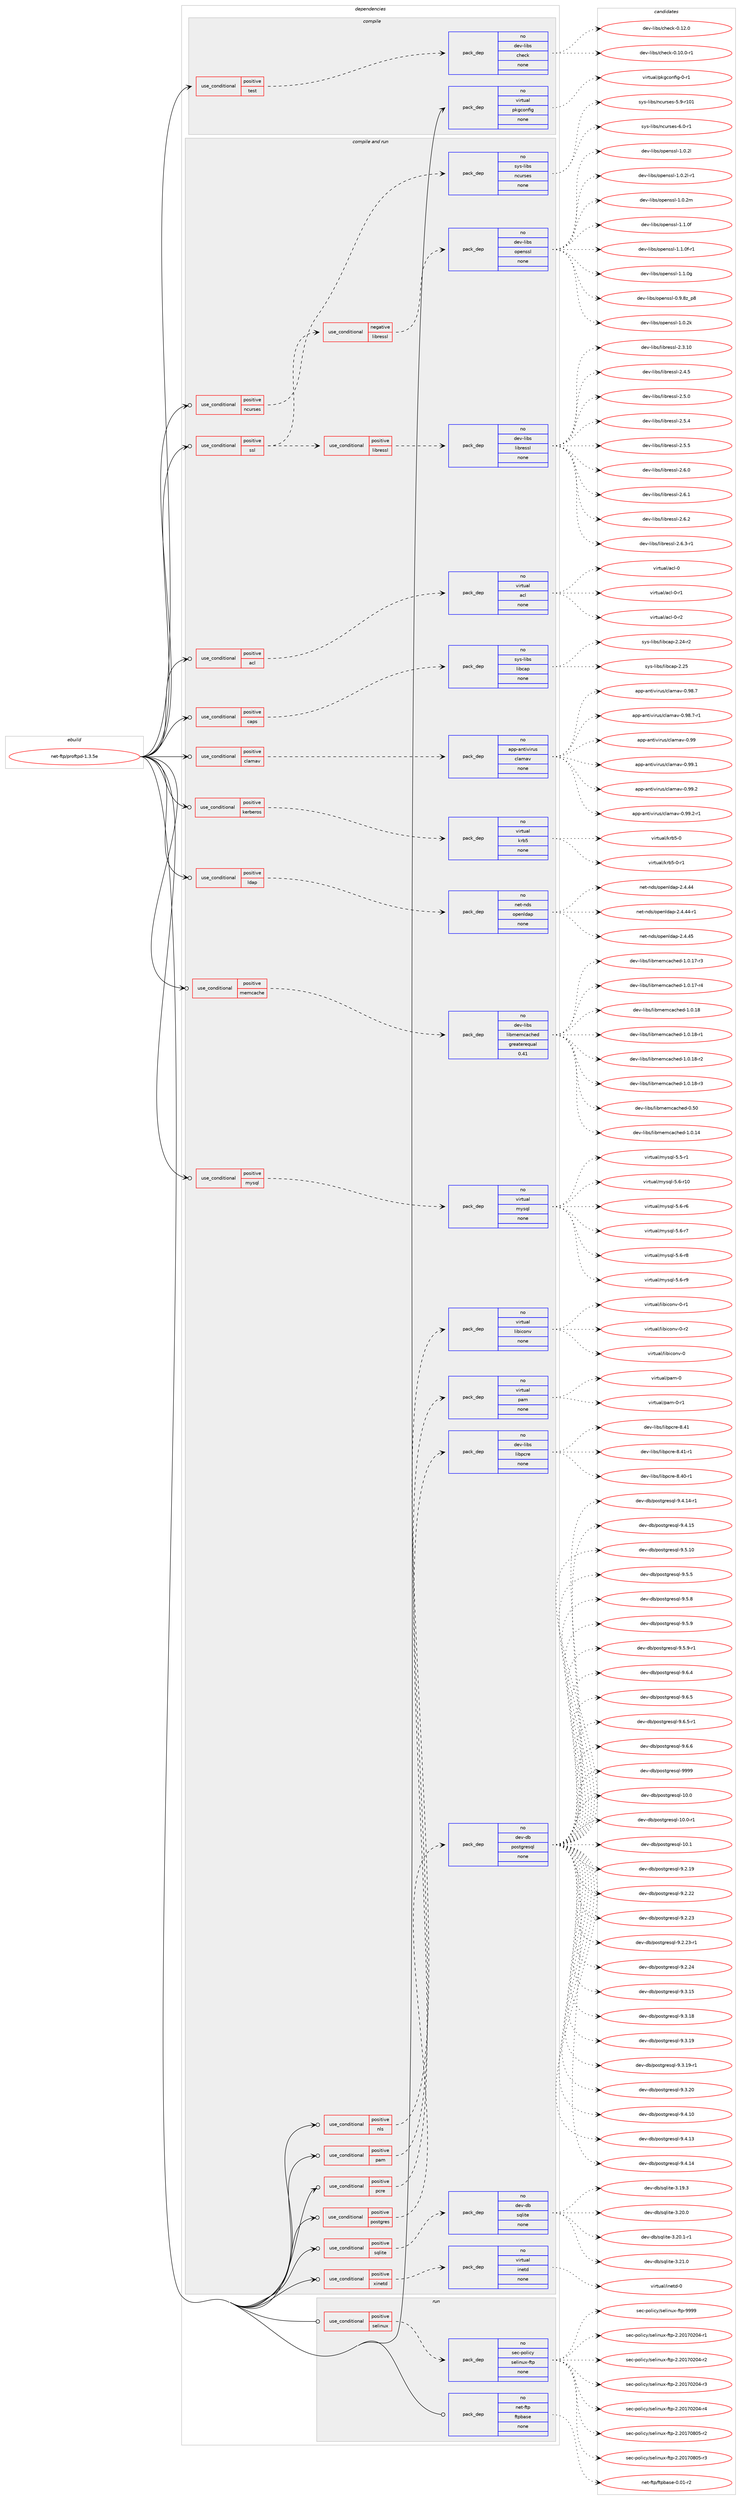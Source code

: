 digraph prolog {

# *************
# Graph options
# *************

newrank=true;
concentrate=true;
compound=true;
graph [rankdir=LR,fontname=Helvetica,fontsize=10,ranksep=1.5];#, ranksep=2.5, nodesep=0.2];
edge  [arrowhead=vee];
node  [fontname=Helvetica,fontsize=10];

# **********
# The ebuild
# **********

subgraph cluster_leftcol {
color=gray;
rank=same;
label=<<i>ebuild</i>>;
id [label="net-ftp/proftpd-1.3.5e", color=red, width=4, href="../net-ftp/proftpd-1.3.5e.svg"];
}

# ****************
# The dependencies
# ****************

subgraph cluster_midcol {
color=gray;
label=<<i>dependencies</i>>;
subgraph cluster_compile {
fillcolor="#eeeeee";
style=filled;
label=<<i>compile</i>>;
subgraph cond101706 {
dependency411172 [label=<<TABLE BORDER="0" CELLBORDER="1" CELLSPACING="0" CELLPADDING="4"><TR><TD ROWSPAN="3" CELLPADDING="10">use_conditional</TD></TR><TR><TD>positive</TD></TR><TR><TD>test</TD></TR></TABLE>>, shape=none, color=red];
subgraph pack302644 {
dependency411173 [label=<<TABLE BORDER="0" CELLBORDER="1" CELLSPACING="0" CELLPADDING="4" WIDTH="220"><TR><TD ROWSPAN="6" CELLPADDING="30">pack_dep</TD></TR><TR><TD WIDTH="110">no</TD></TR><TR><TD>dev-libs</TD></TR><TR><TD>check</TD></TR><TR><TD>none</TD></TR><TR><TD></TD></TR></TABLE>>, shape=none, color=blue];
}
dependency411172:e -> dependency411173:w [weight=20,style="dashed",arrowhead="vee"];
}
id:e -> dependency411172:w [weight=20,style="solid",arrowhead="vee"];
subgraph pack302645 {
dependency411174 [label=<<TABLE BORDER="0" CELLBORDER="1" CELLSPACING="0" CELLPADDING="4" WIDTH="220"><TR><TD ROWSPAN="6" CELLPADDING="30">pack_dep</TD></TR><TR><TD WIDTH="110">no</TD></TR><TR><TD>virtual</TD></TR><TR><TD>pkgconfig</TD></TR><TR><TD>none</TD></TR><TR><TD></TD></TR></TABLE>>, shape=none, color=blue];
}
id:e -> dependency411174:w [weight=20,style="solid",arrowhead="vee"];
}
subgraph cluster_compileandrun {
fillcolor="#eeeeee";
style=filled;
label=<<i>compile and run</i>>;
subgraph cond101707 {
dependency411175 [label=<<TABLE BORDER="0" CELLBORDER="1" CELLSPACING="0" CELLPADDING="4"><TR><TD ROWSPAN="3" CELLPADDING="10">use_conditional</TD></TR><TR><TD>positive</TD></TR><TR><TD>acl</TD></TR></TABLE>>, shape=none, color=red];
subgraph pack302646 {
dependency411176 [label=<<TABLE BORDER="0" CELLBORDER="1" CELLSPACING="0" CELLPADDING="4" WIDTH="220"><TR><TD ROWSPAN="6" CELLPADDING="30">pack_dep</TD></TR><TR><TD WIDTH="110">no</TD></TR><TR><TD>virtual</TD></TR><TR><TD>acl</TD></TR><TR><TD>none</TD></TR><TR><TD></TD></TR></TABLE>>, shape=none, color=blue];
}
dependency411175:e -> dependency411176:w [weight=20,style="dashed",arrowhead="vee"];
}
id:e -> dependency411175:w [weight=20,style="solid",arrowhead="odotvee"];
subgraph cond101708 {
dependency411177 [label=<<TABLE BORDER="0" CELLBORDER="1" CELLSPACING="0" CELLPADDING="4"><TR><TD ROWSPAN="3" CELLPADDING="10">use_conditional</TD></TR><TR><TD>positive</TD></TR><TR><TD>caps</TD></TR></TABLE>>, shape=none, color=red];
subgraph pack302647 {
dependency411178 [label=<<TABLE BORDER="0" CELLBORDER="1" CELLSPACING="0" CELLPADDING="4" WIDTH="220"><TR><TD ROWSPAN="6" CELLPADDING="30">pack_dep</TD></TR><TR><TD WIDTH="110">no</TD></TR><TR><TD>sys-libs</TD></TR><TR><TD>libcap</TD></TR><TR><TD>none</TD></TR><TR><TD></TD></TR></TABLE>>, shape=none, color=blue];
}
dependency411177:e -> dependency411178:w [weight=20,style="dashed",arrowhead="vee"];
}
id:e -> dependency411177:w [weight=20,style="solid",arrowhead="odotvee"];
subgraph cond101709 {
dependency411179 [label=<<TABLE BORDER="0" CELLBORDER="1" CELLSPACING="0" CELLPADDING="4"><TR><TD ROWSPAN="3" CELLPADDING="10">use_conditional</TD></TR><TR><TD>positive</TD></TR><TR><TD>clamav</TD></TR></TABLE>>, shape=none, color=red];
subgraph pack302648 {
dependency411180 [label=<<TABLE BORDER="0" CELLBORDER="1" CELLSPACING="0" CELLPADDING="4" WIDTH="220"><TR><TD ROWSPAN="6" CELLPADDING="30">pack_dep</TD></TR><TR><TD WIDTH="110">no</TD></TR><TR><TD>app-antivirus</TD></TR><TR><TD>clamav</TD></TR><TR><TD>none</TD></TR><TR><TD></TD></TR></TABLE>>, shape=none, color=blue];
}
dependency411179:e -> dependency411180:w [weight=20,style="dashed",arrowhead="vee"];
}
id:e -> dependency411179:w [weight=20,style="solid",arrowhead="odotvee"];
subgraph cond101710 {
dependency411181 [label=<<TABLE BORDER="0" CELLBORDER="1" CELLSPACING="0" CELLPADDING="4"><TR><TD ROWSPAN="3" CELLPADDING="10">use_conditional</TD></TR><TR><TD>positive</TD></TR><TR><TD>kerberos</TD></TR></TABLE>>, shape=none, color=red];
subgraph pack302649 {
dependency411182 [label=<<TABLE BORDER="0" CELLBORDER="1" CELLSPACING="0" CELLPADDING="4" WIDTH="220"><TR><TD ROWSPAN="6" CELLPADDING="30">pack_dep</TD></TR><TR><TD WIDTH="110">no</TD></TR><TR><TD>virtual</TD></TR><TR><TD>krb5</TD></TR><TR><TD>none</TD></TR><TR><TD></TD></TR></TABLE>>, shape=none, color=blue];
}
dependency411181:e -> dependency411182:w [weight=20,style="dashed",arrowhead="vee"];
}
id:e -> dependency411181:w [weight=20,style="solid",arrowhead="odotvee"];
subgraph cond101711 {
dependency411183 [label=<<TABLE BORDER="0" CELLBORDER="1" CELLSPACING="0" CELLPADDING="4"><TR><TD ROWSPAN="3" CELLPADDING="10">use_conditional</TD></TR><TR><TD>positive</TD></TR><TR><TD>ldap</TD></TR></TABLE>>, shape=none, color=red];
subgraph pack302650 {
dependency411184 [label=<<TABLE BORDER="0" CELLBORDER="1" CELLSPACING="0" CELLPADDING="4" WIDTH="220"><TR><TD ROWSPAN="6" CELLPADDING="30">pack_dep</TD></TR><TR><TD WIDTH="110">no</TD></TR><TR><TD>net-nds</TD></TR><TR><TD>openldap</TD></TR><TR><TD>none</TD></TR><TR><TD></TD></TR></TABLE>>, shape=none, color=blue];
}
dependency411183:e -> dependency411184:w [weight=20,style="dashed",arrowhead="vee"];
}
id:e -> dependency411183:w [weight=20,style="solid",arrowhead="odotvee"];
subgraph cond101712 {
dependency411185 [label=<<TABLE BORDER="0" CELLBORDER="1" CELLSPACING="0" CELLPADDING="4"><TR><TD ROWSPAN="3" CELLPADDING="10">use_conditional</TD></TR><TR><TD>positive</TD></TR><TR><TD>memcache</TD></TR></TABLE>>, shape=none, color=red];
subgraph pack302651 {
dependency411186 [label=<<TABLE BORDER="0" CELLBORDER="1" CELLSPACING="0" CELLPADDING="4" WIDTH="220"><TR><TD ROWSPAN="6" CELLPADDING="30">pack_dep</TD></TR><TR><TD WIDTH="110">no</TD></TR><TR><TD>dev-libs</TD></TR><TR><TD>libmemcached</TD></TR><TR><TD>greaterequal</TD></TR><TR><TD>0.41</TD></TR></TABLE>>, shape=none, color=blue];
}
dependency411185:e -> dependency411186:w [weight=20,style="dashed",arrowhead="vee"];
}
id:e -> dependency411185:w [weight=20,style="solid",arrowhead="odotvee"];
subgraph cond101713 {
dependency411187 [label=<<TABLE BORDER="0" CELLBORDER="1" CELLSPACING="0" CELLPADDING="4"><TR><TD ROWSPAN="3" CELLPADDING="10">use_conditional</TD></TR><TR><TD>positive</TD></TR><TR><TD>mysql</TD></TR></TABLE>>, shape=none, color=red];
subgraph pack302652 {
dependency411188 [label=<<TABLE BORDER="0" CELLBORDER="1" CELLSPACING="0" CELLPADDING="4" WIDTH="220"><TR><TD ROWSPAN="6" CELLPADDING="30">pack_dep</TD></TR><TR><TD WIDTH="110">no</TD></TR><TR><TD>virtual</TD></TR><TR><TD>mysql</TD></TR><TR><TD>none</TD></TR><TR><TD></TD></TR></TABLE>>, shape=none, color=blue];
}
dependency411187:e -> dependency411188:w [weight=20,style="dashed",arrowhead="vee"];
}
id:e -> dependency411187:w [weight=20,style="solid",arrowhead="odotvee"];
subgraph cond101714 {
dependency411189 [label=<<TABLE BORDER="0" CELLBORDER="1" CELLSPACING="0" CELLPADDING="4"><TR><TD ROWSPAN="3" CELLPADDING="10">use_conditional</TD></TR><TR><TD>positive</TD></TR><TR><TD>ncurses</TD></TR></TABLE>>, shape=none, color=red];
subgraph pack302653 {
dependency411190 [label=<<TABLE BORDER="0" CELLBORDER="1" CELLSPACING="0" CELLPADDING="4" WIDTH="220"><TR><TD ROWSPAN="6" CELLPADDING="30">pack_dep</TD></TR><TR><TD WIDTH="110">no</TD></TR><TR><TD>sys-libs</TD></TR><TR><TD>ncurses</TD></TR><TR><TD>none</TD></TR><TR><TD></TD></TR></TABLE>>, shape=none, color=blue];
}
dependency411189:e -> dependency411190:w [weight=20,style="dashed",arrowhead="vee"];
}
id:e -> dependency411189:w [weight=20,style="solid",arrowhead="odotvee"];
subgraph cond101715 {
dependency411191 [label=<<TABLE BORDER="0" CELLBORDER="1" CELLSPACING="0" CELLPADDING="4"><TR><TD ROWSPAN="3" CELLPADDING="10">use_conditional</TD></TR><TR><TD>positive</TD></TR><TR><TD>nls</TD></TR></TABLE>>, shape=none, color=red];
subgraph pack302654 {
dependency411192 [label=<<TABLE BORDER="0" CELLBORDER="1" CELLSPACING="0" CELLPADDING="4" WIDTH="220"><TR><TD ROWSPAN="6" CELLPADDING="30">pack_dep</TD></TR><TR><TD WIDTH="110">no</TD></TR><TR><TD>virtual</TD></TR><TR><TD>libiconv</TD></TR><TR><TD>none</TD></TR><TR><TD></TD></TR></TABLE>>, shape=none, color=blue];
}
dependency411191:e -> dependency411192:w [weight=20,style="dashed",arrowhead="vee"];
}
id:e -> dependency411191:w [weight=20,style="solid",arrowhead="odotvee"];
subgraph cond101716 {
dependency411193 [label=<<TABLE BORDER="0" CELLBORDER="1" CELLSPACING="0" CELLPADDING="4"><TR><TD ROWSPAN="3" CELLPADDING="10">use_conditional</TD></TR><TR><TD>positive</TD></TR><TR><TD>pam</TD></TR></TABLE>>, shape=none, color=red];
subgraph pack302655 {
dependency411194 [label=<<TABLE BORDER="0" CELLBORDER="1" CELLSPACING="0" CELLPADDING="4" WIDTH="220"><TR><TD ROWSPAN="6" CELLPADDING="30">pack_dep</TD></TR><TR><TD WIDTH="110">no</TD></TR><TR><TD>virtual</TD></TR><TR><TD>pam</TD></TR><TR><TD>none</TD></TR><TR><TD></TD></TR></TABLE>>, shape=none, color=blue];
}
dependency411193:e -> dependency411194:w [weight=20,style="dashed",arrowhead="vee"];
}
id:e -> dependency411193:w [weight=20,style="solid",arrowhead="odotvee"];
subgraph cond101717 {
dependency411195 [label=<<TABLE BORDER="0" CELLBORDER="1" CELLSPACING="0" CELLPADDING="4"><TR><TD ROWSPAN="3" CELLPADDING="10">use_conditional</TD></TR><TR><TD>positive</TD></TR><TR><TD>pcre</TD></TR></TABLE>>, shape=none, color=red];
subgraph pack302656 {
dependency411196 [label=<<TABLE BORDER="0" CELLBORDER="1" CELLSPACING="0" CELLPADDING="4" WIDTH="220"><TR><TD ROWSPAN="6" CELLPADDING="30">pack_dep</TD></TR><TR><TD WIDTH="110">no</TD></TR><TR><TD>dev-libs</TD></TR><TR><TD>libpcre</TD></TR><TR><TD>none</TD></TR><TR><TD></TD></TR></TABLE>>, shape=none, color=blue];
}
dependency411195:e -> dependency411196:w [weight=20,style="dashed",arrowhead="vee"];
}
id:e -> dependency411195:w [weight=20,style="solid",arrowhead="odotvee"];
subgraph cond101718 {
dependency411197 [label=<<TABLE BORDER="0" CELLBORDER="1" CELLSPACING="0" CELLPADDING="4"><TR><TD ROWSPAN="3" CELLPADDING="10">use_conditional</TD></TR><TR><TD>positive</TD></TR><TR><TD>postgres</TD></TR></TABLE>>, shape=none, color=red];
subgraph pack302657 {
dependency411198 [label=<<TABLE BORDER="0" CELLBORDER="1" CELLSPACING="0" CELLPADDING="4" WIDTH="220"><TR><TD ROWSPAN="6" CELLPADDING="30">pack_dep</TD></TR><TR><TD WIDTH="110">no</TD></TR><TR><TD>dev-db</TD></TR><TR><TD>postgresql</TD></TR><TR><TD>none</TD></TR><TR><TD></TD></TR></TABLE>>, shape=none, color=blue];
}
dependency411197:e -> dependency411198:w [weight=20,style="dashed",arrowhead="vee"];
}
id:e -> dependency411197:w [weight=20,style="solid",arrowhead="odotvee"];
subgraph cond101719 {
dependency411199 [label=<<TABLE BORDER="0" CELLBORDER="1" CELLSPACING="0" CELLPADDING="4"><TR><TD ROWSPAN="3" CELLPADDING="10">use_conditional</TD></TR><TR><TD>positive</TD></TR><TR><TD>sqlite</TD></TR></TABLE>>, shape=none, color=red];
subgraph pack302658 {
dependency411200 [label=<<TABLE BORDER="0" CELLBORDER="1" CELLSPACING="0" CELLPADDING="4" WIDTH="220"><TR><TD ROWSPAN="6" CELLPADDING="30">pack_dep</TD></TR><TR><TD WIDTH="110">no</TD></TR><TR><TD>dev-db</TD></TR><TR><TD>sqlite</TD></TR><TR><TD>none</TD></TR><TR><TD></TD></TR></TABLE>>, shape=none, color=blue];
}
dependency411199:e -> dependency411200:w [weight=20,style="dashed",arrowhead="vee"];
}
id:e -> dependency411199:w [weight=20,style="solid",arrowhead="odotvee"];
subgraph cond101720 {
dependency411201 [label=<<TABLE BORDER="0" CELLBORDER="1" CELLSPACING="0" CELLPADDING="4"><TR><TD ROWSPAN="3" CELLPADDING="10">use_conditional</TD></TR><TR><TD>positive</TD></TR><TR><TD>ssl</TD></TR></TABLE>>, shape=none, color=red];
subgraph cond101721 {
dependency411202 [label=<<TABLE BORDER="0" CELLBORDER="1" CELLSPACING="0" CELLPADDING="4"><TR><TD ROWSPAN="3" CELLPADDING="10">use_conditional</TD></TR><TR><TD>negative</TD></TR><TR><TD>libressl</TD></TR></TABLE>>, shape=none, color=red];
subgraph pack302659 {
dependency411203 [label=<<TABLE BORDER="0" CELLBORDER="1" CELLSPACING="0" CELLPADDING="4" WIDTH="220"><TR><TD ROWSPAN="6" CELLPADDING="30">pack_dep</TD></TR><TR><TD WIDTH="110">no</TD></TR><TR><TD>dev-libs</TD></TR><TR><TD>openssl</TD></TR><TR><TD>none</TD></TR><TR><TD></TD></TR></TABLE>>, shape=none, color=blue];
}
dependency411202:e -> dependency411203:w [weight=20,style="dashed",arrowhead="vee"];
}
dependency411201:e -> dependency411202:w [weight=20,style="dashed",arrowhead="vee"];
subgraph cond101722 {
dependency411204 [label=<<TABLE BORDER="0" CELLBORDER="1" CELLSPACING="0" CELLPADDING="4"><TR><TD ROWSPAN="3" CELLPADDING="10">use_conditional</TD></TR><TR><TD>positive</TD></TR><TR><TD>libressl</TD></TR></TABLE>>, shape=none, color=red];
subgraph pack302660 {
dependency411205 [label=<<TABLE BORDER="0" CELLBORDER="1" CELLSPACING="0" CELLPADDING="4" WIDTH="220"><TR><TD ROWSPAN="6" CELLPADDING="30">pack_dep</TD></TR><TR><TD WIDTH="110">no</TD></TR><TR><TD>dev-libs</TD></TR><TR><TD>libressl</TD></TR><TR><TD>none</TD></TR><TR><TD></TD></TR></TABLE>>, shape=none, color=blue];
}
dependency411204:e -> dependency411205:w [weight=20,style="dashed",arrowhead="vee"];
}
dependency411201:e -> dependency411204:w [weight=20,style="dashed",arrowhead="vee"];
}
id:e -> dependency411201:w [weight=20,style="solid",arrowhead="odotvee"];
subgraph cond101723 {
dependency411206 [label=<<TABLE BORDER="0" CELLBORDER="1" CELLSPACING="0" CELLPADDING="4"><TR><TD ROWSPAN="3" CELLPADDING="10">use_conditional</TD></TR><TR><TD>positive</TD></TR><TR><TD>xinetd</TD></TR></TABLE>>, shape=none, color=red];
subgraph pack302661 {
dependency411207 [label=<<TABLE BORDER="0" CELLBORDER="1" CELLSPACING="0" CELLPADDING="4" WIDTH="220"><TR><TD ROWSPAN="6" CELLPADDING="30">pack_dep</TD></TR><TR><TD WIDTH="110">no</TD></TR><TR><TD>virtual</TD></TR><TR><TD>inetd</TD></TR><TR><TD>none</TD></TR><TR><TD></TD></TR></TABLE>>, shape=none, color=blue];
}
dependency411206:e -> dependency411207:w [weight=20,style="dashed",arrowhead="vee"];
}
id:e -> dependency411206:w [weight=20,style="solid",arrowhead="odotvee"];
}
subgraph cluster_run {
fillcolor="#eeeeee";
style=filled;
label=<<i>run</i>>;
subgraph cond101724 {
dependency411208 [label=<<TABLE BORDER="0" CELLBORDER="1" CELLSPACING="0" CELLPADDING="4"><TR><TD ROWSPAN="3" CELLPADDING="10">use_conditional</TD></TR><TR><TD>positive</TD></TR><TR><TD>selinux</TD></TR></TABLE>>, shape=none, color=red];
subgraph pack302662 {
dependency411209 [label=<<TABLE BORDER="0" CELLBORDER="1" CELLSPACING="0" CELLPADDING="4" WIDTH="220"><TR><TD ROWSPAN="6" CELLPADDING="30">pack_dep</TD></TR><TR><TD WIDTH="110">no</TD></TR><TR><TD>sec-policy</TD></TR><TR><TD>selinux-ftp</TD></TR><TR><TD>none</TD></TR><TR><TD></TD></TR></TABLE>>, shape=none, color=blue];
}
dependency411208:e -> dependency411209:w [weight=20,style="dashed",arrowhead="vee"];
}
id:e -> dependency411208:w [weight=20,style="solid",arrowhead="odot"];
subgraph pack302663 {
dependency411210 [label=<<TABLE BORDER="0" CELLBORDER="1" CELLSPACING="0" CELLPADDING="4" WIDTH="220"><TR><TD ROWSPAN="6" CELLPADDING="30">pack_dep</TD></TR><TR><TD WIDTH="110">no</TD></TR><TR><TD>net-ftp</TD></TR><TR><TD>ftpbase</TD></TR><TR><TD>none</TD></TR><TR><TD></TD></TR></TABLE>>, shape=none, color=blue];
}
id:e -> dependency411210:w [weight=20,style="solid",arrowhead="odot"];
}
}

# **************
# The candidates
# **************

subgraph cluster_choices {
rank=same;
color=gray;
label=<<i>candidates</i>>;

subgraph choice302644 {
color=black;
nodesep=1;
choice1001011184510810598115479910410199107454846494846484511449 [label="dev-libs/check-0.10.0-r1", color=red, width=4,href="../dev-libs/check-0.10.0-r1.svg"];
choice100101118451081059811547991041019910745484649504648 [label="dev-libs/check-0.12.0", color=red, width=4,href="../dev-libs/check-0.12.0.svg"];
dependency411173:e -> choice1001011184510810598115479910410199107454846494846484511449:w [style=dotted,weight="100"];
dependency411173:e -> choice100101118451081059811547991041019910745484649504648:w [style=dotted,weight="100"];
}
subgraph choice302645 {
color=black;
nodesep=1;
choice11810511411611797108471121071039911111010210510345484511449 [label="virtual/pkgconfig-0-r1", color=red, width=4,href="../virtual/pkgconfig-0-r1.svg"];
dependency411174:e -> choice11810511411611797108471121071039911111010210510345484511449:w [style=dotted,weight="100"];
}
subgraph choice302646 {
color=black;
nodesep=1;
choice118105114116117971084797991084548 [label="virtual/acl-0", color=red, width=4,href="../virtual/acl-0.svg"];
choice1181051141161179710847979910845484511449 [label="virtual/acl-0-r1", color=red, width=4,href="../virtual/acl-0-r1.svg"];
choice1181051141161179710847979910845484511450 [label="virtual/acl-0-r2", color=red, width=4,href="../virtual/acl-0-r2.svg"];
dependency411176:e -> choice118105114116117971084797991084548:w [style=dotted,weight="100"];
dependency411176:e -> choice1181051141161179710847979910845484511449:w [style=dotted,weight="100"];
dependency411176:e -> choice1181051141161179710847979910845484511450:w [style=dotted,weight="100"];
}
subgraph choice302647 {
color=black;
nodesep=1;
choice11512111545108105981154710810598999711245504650524511450 [label="sys-libs/libcap-2.24-r2", color=red, width=4,href="../sys-libs/libcap-2.24-r2.svg"];
choice1151211154510810598115471081059899971124550465053 [label="sys-libs/libcap-2.25", color=red, width=4,href="../sys-libs/libcap-2.25.svg"];
dependency411178:e -> choice11512111545108105981154710810598999711245504650524511450:w [style=dotted,weight="100"];
dependency411178:e -> choice1151211154510810598115471081059899971124550465053:w [style=dotted,weight="100"];
}
subgraph choice302648 {
color=black;
nodesep=1;
choice9711211245971101161051181051141171154799108971099711845484657564655 [label="app-antivirus/clamav-0.98.7", color=red, width=4,href="../app-antivirus/clamav-0.98.7.svg"];
choice97112112459711011610511810511411711547991089710997118454846575646554511449 [label="app-antivirus/clamav-0.98.7-r1", color=red, width=4,href="../app-antivirus/clamav-0.98.7-r1.svg"];
choice971121124597110116105118105114117115479910897109971184548465757 [label="app-antivirus/clamav-0.99", color=red, width=4,href="../app-antivirus/clamav-0.99.svg"];
choice9711211245971101161051181051141171154799108971099711845484657574649 [label="app-antivirus/clamav-0.99.1", color=red, width=4,href="../app-antivirus/clamav-0.99.1.svg"];
choice9711211245971101161051181051141171154799108971099711845484657574650 [label="app-antivirus/clamav-0.99.2", color=red, width=4,href="../app-antivirus/clamav-0.99.2.svg"];
choice97112112459711011610511810511411711547991089710997118454846575746504511449 [label="app-antivirus/clamav-0.99.2-r1", color=red, width=4,href="../app-antivirus/clamav-0.99.2-r1.svg"];
dependency411180:e -> choice9711211245971101161051181051141171154799108971099711845484657564655:w [style=dotted,weight="100"];
dependency411180:e -> choice97112112459711011610511810511411711547991089710997118454846575646554511449:w [style=dotted,weight="100"];
dependency411180:e -> choice971121124597110116105118105114117115479910897109971184548465757:w [style=dotted,weight="100"];
dependency411180:e -> choice9711211245971101161051181051141171154799108971099711845484657574649:w [style=dotted,weight="100"];
dependency411180:e -> choice9711211245971101161051181051141171154799108971099711845484657574650:w [style=dotted,weight="100"];
dependency411180:e -> choice97112112459711011610511810511411711547991089710997118454846575746504511449:w [style=dotted,weight="100"];
}
subgraph choice302649 {
color=black;
nodesep=1;
choice118105114116117971084710711498534548 [label="virtual/krb5-0", color=red, width=4,href="../virtual/krb5-0.svg"];
choice1181051141161179710847107114985345484511449 [label="virtual/krb5-0-r1", color=red, width=4,href="../virtual/krb5-0-r1.svg"];
dependency411182:e -> choice118105114116117971084710711498534548:w [style=dotted,weight="100"];
dependency411182:e -> choice1181051141161179710847107114985345484511449:w [style=dotted,weight="100"];
}
subgraph choice302650 {
color=black;
nodesep=1;
choice11010111645110100115471111121011101081009711245504652465252 [label="net-nds/openldap-2.4.44", color=red, width=4,href="../net-nds/openldap-2.4.44.svg"];
choice110101116451101001154711111210111010810097112455046524652524511449 [label="net-nds/openldap-2.4.44-r1", color=red, width=4,href="../net-nds/openldap-2.4.44-r1.svg"];
choice11010111645110100115471111121011101081009711245504652465253 [label="net-nds/openldap-2.4.45", color=red, width=4,href="../net-nds/openldap-2.4.45.svg"];
dependency411184:e -> choice11010111645110100115471111121011101081009711245504652465252:w [style=dotted,weight="100"];
dependency411184:e -> choice110101116451101001154711111210111010810097112455046524652524511449:w [style=dotted,weight="100"];
dependency411184:e -> choice11010111645110100115471111121011101081009711245504652465253:w [style=dotted,weight="100"];
}
subgraph choice302651 {
color=black;
nodesep=1;
choice100101118451081059811547108105981091011099997991041011004548465348 [label="dev-libs/libmemcached-0.50", color=red, width=4,href="../dev-libs/libmemcached-0.50.svg"];
choice1001011184510810598115471081059810910110999979910410110045494648464952 [label="dev-libs/libmemcached-1.0.14", color=red, width=4,href="../dev-libs/libmemcached-1.0.14.svg"];
choice10010111845108105981154710810598109101109999799104101100454946484649554511451 [label="dev-libs/libmemcached-1.0.17-r3", color=red, width=4,href="../dev-libs/libmemcached-1.0.17-r3.svg"];
choice10010111845108105981154710810598109101109999799104101100454946484649554511452 [label="dev-libs/libmemcached-1.0.17-r4", color=red, width=4,href="../dev-libs/libmemcached-1.0.17-r4.svg"];
choice1001011184510810598115471081059810910110999979910410110045494648464956 [label="dev-libs/libmemcached-1.0.18", color=red, width=4,href="../dev-libs/libmemcached-1.0.18.svg"];
choice10010111845108105981154710810598109101109999799104101100454946484649564511449 [label="dev-libs/libmemcached-1.0.18-r1", color=red, width=4,href="../dev-libs/libmemcached-1.0.18-r1.svg"];
choice10010111845108105981154710810598109101109999799104101100454946484649564511450 [label="dev-libs/libmemcached-1.0.18-r2", color=red, width=4,href="../dev-libs/libmemcached-1.0.18-r2.svg"];
choice10010111845108105981154710810598109101109999799104101100454946484649564511451 [label="dev-libs/libmemcached-1.0.18-r3", color=red, width=4,href="../dev-libs/libmemcached-1.0.18-r3.svg"];
dependency411186:e -> choice100101118451081059811547108105981091011099997991041011004548465348:w [style=dotted,weight="100"];
dependency411186:e -> choice1001011184510810598115471081059810910110999979910410110045494648464952:w [style=dotted,weight="100"];
dependency411186:e -> choice10010111845108105981154710810598109101109999799104101100454946484649554511451:w [style=dotted,weight="100"];
dependency411186:e -> choice10010111845108105981154710810598109101109999799104101100454946484649554511452:w [style=dotted,weight="100"];
dependency411186:e -> choice1001011184510810598115471081059810910110999979910410110045494648464956:w [style=dotted,weight="100"];
dependency411186:e -> choice10010111845108105981154710810598109101109999799104101100454946484649564511449:w [style=dotted,weight="100"];
dependency411186:e -> choice10010111845108105981154710810598109101109999799104101100454946484649564511450:w [style=dotted,weight="100"];
dependency411186:e -> choice10010111845108105981154710810598109101109999799104101100454946484649564511451:w [style=dotted,weight="100"];
}
subgraph choice302652 {
color=black;
nodesep=1;
choice1181051141161179710847109121115113108455346534511449 [label="virtual/mysql-5.5-r1", color=red, width=4,href="../virtual/mysql-5.5-r1.svg"];
choice118105114116117971084710912111511310845534654451144948 [label="virtual/mysql-5.6-r10", color=red, width=4,href="../virtual/mysql-5.6-r10.svg"];
choice1181051141161179710847109121115113108455346544511454 [label="virtual/mysql-5.6-r6", color=red, width=4,href="../virtual/mysql-5.6-r6.svg"];
choice1181051141161179710847109121115113108455346544511455 [label="virtual/mysql-5.6-r7", color=red, width=4,href="../virtual/mysql-5.6-r7.svg"];
choice1181051141161179710847109121115113108455346544511456 [label="virtual/mysql-5.6-r8", color=red, width=4,href="../virtual/mysql-5.6-r8.svg"];
choice1181051141161179710847109121115113108455346544511457 [label="virtual/mysql-5.6-r9", color=red, width=4,href="../virtual/mysql-5.6-r9.svg"];
dependency411188:e -> choice1181051141161179710847109121115113108455346534511449:w [style=dotted,weight="100"];
dependency411188:e -> choice118105114116117971084710912111511310845534654451144948:w [style=dotted,weight="100"];
dependency411188:e -> choice1181051141161179710847109121115113108455346544511454:w [style=dotted,weight="100"];
dependency411188:e -> choice1181051141161179710847109121115113108455346544511455:w [style=dotted,weight="100"];
dependency411188:e -> choice1181051141161179710847109121115113108455346544511456:w [style=dotted,weight="100"];
dependency411188:e -> choice1181051141161179710847109121115113108455346544511457:w [style=dotted,weight="100"];
}
subgraph choice302653 {
color=black;
nodesep=1;
choice115121115451081059811547110991171141151011154553465745114494849 [label="sys-libs/ncurses-5.9-r101", color=red, width=4,href="../sys-libs/ncurses-5.9-r101.svg"];
choice11512111545108105981154711099117114115101115455446484511449 [label="sys-libs/ncurses-6.0-r1", color=red, width=4,href="../sys-libs/ncurses-6.0-r1.svg"];
dependency411190:e -> choice115121115451081059811547110991171141151011154553465745114494849:w [style=dotted,weight="100"];
dependency411190:e -> choice11512111545108105981154711099117114115101115455446484511449:w [style=dotted,weight="100"];
}
subgraph choice302654 {
color=black;
nodesep=1;
choice118105114116117971084710810598105991111101184548 [label="virtual/libiconv-0", color=red, width=4,href="../virtual/libiconv-0.svg"];
choice1181051141161179710847108105981059911111011845484511449 [label="virtual/libiconv-0-r1", color=red, width=4,href="../virtual/libiconv-0-r1.svg"];
choice1181051141161179710847108105981059911111011845484511450 [label="virtual/libiconv-0-r2", color=red, width=4,href="../virtual/libiconv-0-r2.svg"];
dependency411192:e -> choice118105114116117971084710810598105991111101184548:w [style=dotted,weight="100"];
dependency411192:e -> choice1181051141161179710847108105981059911111011845484511449:w [style=dotted,weight="100"];
dependency411192:e -> choice1181051141161179710847108105981059911111011845484511450:w [style=dotted,weight="100"];
}
subgraph choice302655 {
color=black;
nodesep=1;
choice1181051141161179710847112971094548 [label="virtual/pam-0", color=red, width=4,href="../virtual/pam-0.svg"];
choice11810511411611797108471129710945484511449 [label="virtual/pam-0-r1", color=red, width=4,href="../virtual/pam-0-r1.svg"];
dependency411194:e -> choice1181051141161179710847112971094548:w [style=dotted,weight="100"];
dependency411194:e -> choice11810511411611797108471129710945484511449:w [style=dotted,weight="100"];
}
subgraph choice302656 {
color=black;
nodesep=1;
choice100101118451081059811547108105981129911410145564652484511449 [label="dev-libs/libpcre-8.40-r1", color=red, width=4,href="../dev-libs/libpcre-8.40-r1.svg"];
choice10010111845108105981154710810598112991141014556465249 [label="dev-libs/libpcre-8.41", color=red, width=4,href="../dev-libs/libpcre-8.41.svg"];
choice100101118451081059811547108105981129911410145564652494511449 [label="dev-libs/libpcre-8.41-r1", color=red, width=4,href="../dev-libs/libpcre-8.41-r1.svg"];
dependency411196:e -> choice100101118451081059811547108105981129911410145564652484511449:w [style=dotted,weight="100"];
dependency411196:e -> choice10010111845108105981154710810598112991141014556465249:w [style=dotted,weight="100"];
dependency411196:e -> choice100101118451081059811547108105981129911410145564652494511449:w [style=dotted,weight="100"];
}
subgraph choice302657 {
color=black;
nodesep=1;
choice1001011184510098471121111151161031141011151131084549484648 [label="dev-db/postgresql-10.0", color=red, width=4,href="../dev-db/postgresql-10.0.svg"];
choice10010111845100984711211111511610311410111511310845494846484511449 [label="dev-db/postgresql-10.0-r1", color=red, width=4,href="../dev-db/postgresql-10.0-r1.svg"];
choice1001011184510098471121111151161031141011151131084549484649 [label="dev-db/postgresql-10.1", color=red, width=4,href="../dev-db/postgresql-10.1.svg"];
choice10010111845100984711211111511610311410111511310845574650464957 [label="dev-db/postgresql-9.2.19", color=red, width=4,href="../dev-db/postgresql-9.2.19.svg"];
choice10010111845100984711211111511610311410111511310845574650465050 [label="dev-db/postgresql-9.2.22", color=red, width=4,href="../dev-db/postgresql-9.2.22.svg"];
choice10010111845100984711211111511610311410111511310845574650465051 [label="dev-db/postgresql-9.2.23", color=red, width=4,href="../dev-db/postgresql-9.2.23.svg"];
choice100101118451009847112111115116103114101115113108455746504650514511449 [label="dev-db/postgresql-9.2.23-r1", color=red, width=4,href="../dev-db/postgresql-9.2.23-r1.svg"];
choice10010111845100984711211111511610311410111511310845574650465052 [label="dev-db/postgresql-9.2.24", color=red, width=4,href="../dev-db/postgresql-9.2.24.svg"];
choice10010111845100984711211111511610311410111511310845574651464953 [label="dev-db/postgresql-9.3.15", color=red, width=4,href="../dev-db/postgresql-9.3.15.svg"];
choice10010111845100984711211111511610311410111511310845574651464956 [label="dev-db/postgresql-9.3.18", color=red, width=4,href="../dev-db/postgresql-9.3.18.svg"];
choice10010111845100984711211111511610311410111511310845574651464957 [label="dev-db/postgresql-9.3.19", color=red, width=4,href="../dev-db/postgresql-9.3.19.svg"];
choice100101118451009847112111115116103114101115113108455746514649574511449 [label="dev-db/postgresql-9.3.19-r1", color=red, width=4,href="../dev-db/postgresql-9.3.19-r1.svg"];
choice10010111845100984711211111511610311410111511310845574651465048 [label="dev-db/postgresql-9.3.20", color=red, width=4,href="../dev-db/postgresql-9.3.20.svg"];
choice10010111845100984711211111511610311410111511310845574652464948 [label="dev-db/postgresql-9.4.10", color=red, width=4,href="../dev-db/postgresql-9.4.10.svg"];
choice10010111845100984711211111511610311410111511310845574652464951 [label="dev-db/postgresql-9.4.13", color=red, width=4,href="../dev-db/postgresql-9.4.13.svg"];
choice10010111845100984711211111511610311410111511310845574652464952 [label="dev-db/postgresql-9.4.14", color=red, width=4,href="../dev-db/postgresql-9.4.14.svg"];
choice100101118451009847112111115116103114101115113108455746524649524511449 [label="dev-db/postgresql-9.4.14-r1", color=red, width=4,href="../dev-db/postgresql-9.4.14-r1.svg"];
choice10010111845100984711211111511610311410111511310845574652464953 [label="dev-db/postgresql-9.4.15", color=red, width=4,href="../dev-db/postgresql-9.4.15.svg"];
choice10010111845100984711211111511610311410111511310845574653464948 [label="dev-db/postgresql-9.5.10", color=red, width=4,href="../dev-db/postgresql-9.5.10.svg"];
choice100101118451009847112111115116103114101115113108455746534653 [label="dev-db/postgresql-9.5.5", color=red, width=4,href="../dev-db/postgresql-9.5.5.svg"];
choice100101118451009847112111115116103114101115113108455746534656 [label="dev-db/postgresql-9.5.8", color=red, width=4,href="../dev-db/postgresql-9.5.8.svg"];
choice100101118451009847112111115116103114101115113108455746534657 [label="dev-db/postgresql-9.5.9", color=red, width=4,href="../dev-db/postgresql-9.5.9.svg"];
choice1001011184510098471121111151161031141011151131084557465346574511449 [label="dev-db/postgresql-9.5.9-r1", color=red, width=4,href="../dev-db/postgresql-9.5.9-r1.svg"];
choice100101118451009847112111115116103114101115113108455746544652 [label="dev-db/postgresql-9.6.4", color=red, width=4,href="../dev-db/postgresql-9.6.4.svg"];
choice100101118451009847112111115116103114101115113108455746544653 [label="dev-db/postgresql-9.6.5", color=red, width=4,href="../dev-db/postgresql-9.6.5.svg"];
choice1001011184510098471121111151161031141011151131084557465446534511449 [label="dev-db/postgresql-9.6.5-r1", color=red, width=4,href="../dev-db/postgresql-9.6.5-r1.svg"];
choice100101118451009847112111115116103114101115113108455746544654 [label="dev-db/postgresql-9.6.6", color=red, width=4,href="../dev-db/postgresql-9.6.6.svg"];
choice1001011184510098471121111151161031141011151131084557575757 [label="dev-db/postgresql-9999", color=red, width=4,href="../dev-db/postgresql-9999.svg"];
dependency411198:e -> choice1001011184510098471121111151161031141011151131084549484648:w [style=dotted,weight="100"];
dependency411198:e -> choice10010111845100984711211111511610311410111511310845494846484511449:w [style=dotted,weight="100"];
dependency411198:e -> choice1001011184510098471121111151161031141011151131084549484649:w [style=dotted,weight="100"];
dependency411198:e -> choice10010111845100984711211111511610311410111511310845574650464957:w [style=dotted,weight="100"];
dependency411198:e -> choice10010111845100984711211111511610311410111511310845574650465050:w [style=dotted,weight="100"];
dependency411198:e -> choice10010111845100984711211111511610311410111511310845574650465051:w [style=dotted,weight="100"];
dependency411198:e -> choice100101118451009847112111115116103114101115113108455746504650514511449:w [style=dotted,weight="100"];
dependency411198:e -> choice10010111845100984711211111511610311410111511310845574650465052:w [style=dotted,weight="100"];
dependency411198:e -> choice10010111845100984711211111511610311410111511310845574651464953:w [style=dotted,weight="100"];
dependency411198:e -> choice10010111845100984711211111511610311410111511310845574651464956:w [style=dotted,weight="100"];
dependency411198:e -> choice10010111845100984711211111511610311410111511310845574651464957:w [style=dotted,weight="100"];
dependency411198:e -> choice100101118451009847112111115116103114101115113108455746514649574511449:w [style=dotted,weight="100"];
dependency411198:e -> choice10010111845100984711211111511610311410111511310845574651465048:w [style=dotted,weight="100"];
dependency411198:e -> choice10010111845100984711211111511610311410111511310845574652464948:w [style=dotted,weight="100"];
dependency411198:e -> choice10010111845100984711211111511610311410111511310845574652464951:w [style=dotted,weight="100"];
dependency411198:e -> choice10010111845100984711211111511610311410111511310845574652464952:w [style=dotted,weight="100"];
dependency411198:e -> choice100101118451009847112111115116103114101115113108455746524649524511449:w [style=dotted,weight="100"];
dependency411198:e -> choice10010111845100984711211111511610311410111511310845574652464953:w [style=dotted,weight="100"];
dependency411198:e -> choice10010111845100984711211111511610311410111511310845574653464948:w [style=dotted,weight="100"];
dependency411198:e -> choice100101118451009847112111115116103114101115113108455746534653:w [style=dotted,weight="100"];
dependency411198:e -> choice100101118451009847112111115116103114101115113108455746534656:w [style=dotted,weight="100"];
dependency411198:e -> choice100101118451009847112111115116103114101115113108455746534657:w [style=dotted,weight="100"];
dependency411198:e -> choice1001011184510098471121111151161031141011151131084557465346574511449:w [style=dotted,weight="100"];
dependency411198:e -> choice100101118451009847112111115116103114101115113108455746544652:w [style=dotted,weight="100"];
dependency411198:e -> choice100101118451009847112111115116103114101115113108455746544653:w [style=dotted,weight="100"];
dependency411198:e -> choice1001011184510098471121111151161031141011151131084557465446534511449:w [style=dotted,weight="100"];
dependency411198:e -> choice100101118451009847112111115116103114101115113108455746544654:w [style=dotted,weight="100"];
dependency411198:e -> choice1001011184510098471121111151161031141011151131084557575757:w [style=dotted,weight="100"];
}
subgraph choice302658 {
color=black;
nodesep=1;
choice10010111845100984711511310810511610145514649574651 [label="dev-db/sqlite-3.19.3", color=red, width=4,href="../dev-db/sqlite-3.19.3.svg"];
choice10010111845100984711511310810511610145514650484648 [label="dev-db/sqlite-3.20.0", color=red, width=4,href="../dev-db/sqlite-3.20.0.svg"];
choice100101118451009847115113108105116101455146504846494511449 [label="dev-db/sqlite-3.20.1-r1", color=red, width=4,href="../dev-db/sqlite-3.20.1-r1.svg"];
choice10010111845100984711511310810511610145514650494648 [label="dev-db/sqlite-3.21.0", color=red, width=4,href="../dev-db/sqlite-3.21.0.svg"];
dependency411200:e -> choice10010111845100984711511310810511610145514649574651:w [style=dotted,weight="100"];
dependency411200:e -> choice10010111845100984711511310810511610145514650484648:w [style=dotted,weight="100"];
dependency411200:e -> choice100101118451009847115113108105116101455146504846494511449:w [style=dotted,weight="100"];
dependency411200:e -> choice10010111845100984711511310810511610145514650494648:w [style=dotted,weight="100"];
}
subgraph choice302659 {
color=black;
nodesep=1;
choice1001011184510810598115471111121011101151151084548465746561229511256 [label="dev-libs/openssl-0.9.8z_p8", color=red, width=4,href="../dev-libs/openssl-0.9.8z_p8.svg"];
choice100101118451081059811547111112101110115115108454946484650107 [label="dev-libs/openssl-1.0.2k", color=red, width=4,href="../dev-libs/openssl-1.0.2k.svg"];
choice100101118451081059811547111112101110115115108454946484650108 [label="dev-libs/openssl-1.0.2l", color=red, width=4,href="../dev-libs/openssl-1.0.2l.svg"];
choice1001011184510810598115471111121011101151151084549464846501084511449 [label="dev-libs/openssl-1.0.2l-r1", color=red, width=4,href="../dev-libs/openssl-1.0.2l-r1.svg"];
choice100101118451081059811547111112101110115115108454946484650109 [label="dev-libs/openssl-1.0.2m", color=red, width=4,href="../dev-libs/openssl-1.0.2m.svg"];
choice100101118451081059811547111112101110115115108454946494648102 [label="dev-libs/openssl-1.1.0f", color=red, width=4,href="../dev-libs/openssl-1.1.0f.svg"];
choice1001011184510810598115471111121011101151151084549464946481024511449 [label="dev-libs/openssl-1.1.0f-r1", color=red, width=4,href="../dev-libs/openssl-1.1.0f-r1.svg"];
choice100101118451081059811547111112101110115115108454946494648103 [label="dev-libs/openssl-1.1.0g", color=red, width=4,href="../dev-libs/openssl-1.1.0g.svg"];
dependency411203:e -> choice1001011184510810598115471111121011101151151084548465746561229511256:w [style=dotted,weight="100"];
dependency411203:e -> choice100101118451081059811547111112101110115115108454946484650107:w [style=dotted,weight="100"];
dependency411203:e -> choice100101118451081059811547111112101110115115108454946484650108:w [style=dotted,weight="100"];
dependency411203:e -> choice1001011184510810598115471111121011101151151084549464846501084511449:w [style=dotted,weight="100"];
dependency411203:e -> choice100101118451081059811547111112101110115115108454946484650109:w [style=dotted,weight="100"];
dependency411203:e -> choice100101118451081059811547111112101110115115108454946494648102:w [style=dotted,weight="100"];
dependency411203:e -> choice1001011184510810598115471111121011101151151084549464946481024511449:w [style=dotted,weight="100"];
dependency411203:e -> choice100101118451081059811547111112101110115115108454946494648103:w [style=dotted,weight="100"];
}
subgraph choice302660 {
color=black;
nodesep=1;
choice1001011184510810598115471081059811410111511510845504651464948 [label="dev-libs/libressl-2.3.10", color=red, width=4,href="../dev-libs/libressl-2.3.10.svg"];
choice10010111845108105981154710810598114101115115108455046524653 [label="dev-libs/libressl-2.4.5", color=red, width=4,href="../dev-libs/libressl-2.4.5.svg"];
choice10010111845108105981154710810598114101115115108455046534648 [label="dev-libs/libressl-2.5.0", color=red, width=4,href="../dev-libs/libressl-2.5.0.svg"];
choice10010111845108105981154710810598114101115115108455046534652 [label="dev-libs/libressl-2.5.4", color=red, width=4,href="../dev-libs/libressl-2.5.4.svg"];
choice10010111845108105981154710810598114101115115108455046534653 [label="dev-libs/libressl-2.5.5", color=red, width=4,href="../dev-libs/libressl-2.5.5.svg"];
choice10010111845108105981154710810598114101115115108455046544648 [label="dev-libs/libressl-2.6.0", color=red, width=4,href="../dev-libs/libressl-2.6.0.svg"];
choice10010111845108105981154710810598114101115115108455046544649 [label="dev-libs/libressl-2.6.1", color=red, width=4,href="../dev-libs/libressl-2.6.1.svg"];
choice10010111845108105981154710810598114101115115108455046544650 [label="dev-libs/libressl-2.6.2", color=red, width=4,href="../dev-libs/libressl-2.6.2.svg"];
choice100101118451081059811547108105981141011151151084550465446514511449 [label="dev-libs/libressl-2.6.3-r1", color=red, width=4,href="../dev-libs/libressl-2.6.3-r1.svg"];
dependency411205:e -> choice1001011184510810598115471081059811410111511510845504651464948:w [style=dotted,weight="100"];
dependency411205:e -> choice10010111845108105981154710810598114101115115108455046524653:w [style=dotted,weight="100"];
dependency411205:e -> choice10010111845108105981154710810598114101115115108455046534648:w [style=dotted,weight="100"];
dependency411205:e -> choice10010111845108105981154710810598114101115115108455046534652:w [style=dotted,weight="100"];
dependency411205:e -> choice10010111845108105981154710810598114101115115108455046534653:w [style=dotted,weight="100"];
dependency411205:e -> choice10010111845108105981154710810598114101115115108455046544648:w [style=dotted,weight="100"];
dependency411205:e -> choice10010111845108105981154710810598114101115115108455046544649:w [style=dotted,weight="100"];
dependency411205:e -> choice10010111845108105981154710810598114101115115108455046544650:w [style=dotted,weight="100"];
dependency411205:e -> choice100101118451081059811547108105981141011151151084550465446514511449:w [style=dotted,weight="100"];
}
subgraph choice302661 {
color=black;
nodesep=1;
choice11810511411611797108471051101011161004548 [label="virtual/inetd-0", color=red, width=4,href="../virtual/inetd-0.svg"];
dependency411207:e -> choice11810511411611797108471051101011161004548:w [style=dotted,weight="100"];
}
subgraph choice302662 {
color=black;
nodesep=1;
choice115101994511211110810599121471151011081051101171204510211611245504650484955485048524511449 [label="sec-policy/selinux-ftp-2.20170204-r1", color=red, width=4,href="../sec-policy/selinux-ftp-2.20170204-r1.svg"];
choice115101994511211110810599121471151011081051101171204510211611245504650484955485048524511450 [label="sec-policy/selinux-ftp-2.20170204-r2", color=red, width=4,href="../sec-policy/selinux-ftp-2.20170204-r2.svg"];
choice115101994511211110810599121471151011081051101171204510211611245504650484955485048524511451 [label="sec-policy/selinux-ftp-2.20170204-r3", color=red, width=4,href="../sec-policy/selinux-ftp-2.20170204-r3.svg"];
choice115101994511211110810599121471151011081051101171204510211611245504650484955485048524511452 [label="sec-policy/selinux-ftp-2.20170204-r4", color=red, width=4,href="../sec-policy/selinux-ftp-2.20170204-r4.svg"];
choice115101994511211110810599121471151011081051101171204510211611245504650484955485648534511450 [label="sec-policy/selinux-ftp-2.20170805-r2", color=red, width=4,href="../sec-policy/selinux-ftp-2.20170805-r2.svg"];
choice115101994511211110810599121471151011081051101171204510211611245504650484955485648534511451 [label="sec-policy/selinux-ftp-2.20170805-r3", color=red, width=4,href="../sec-policy/selinux-ftp-2.20170805-r3.svg"];
choice11510199451121111081059912147115101108105110117120451021161124557575757 [label="sec-policy/selinux-ftp-9999", color=red, width=4,href="../sec-policy/selinux-ftp-9999.svg"];
dependency411209:e -> choice115101994511211110810599121471151011081051101171204510211611245504650484955485048524511449:w [style=dotted,weight="100"];
dependency411209:e -> choice115101994511211110810599121471151011081051101171204510211611245504650484955485048524511450:w [style=dotted,weight="100"];
dependency411209:e -> choice115101994511211110810599121471151011081051101171204510211611245504650484955485048524511451:w [style=dotted,weight="100"];
dependency411209:e -> choice115101994511211110810599121471151011081051101171204510211611245504650484955485048524511452:w [style=dotted,weight="100"];
dependency411209:e -> choice115101994511211110810599121471151011081051101171204510211611245504650484955485648534511450:w [style=dotted,weight="100"];
dependency411209:e -> choice115101994511211110810599121471151011081051101171204510211611245504650484955485648534511451:w [style=dotted,weight="100"];
dependency411209:e -> choice11510199451121111081059912147115101108105110117120451021161124557575757:w [style=dotted,weight="100"];
}
subgraph choice302663 {
color=black;
nodesep=1;
choice1101011164510211611247102116112989711510145484648494511450 [label="net-ftp/ftpbase-0.01-r2", color=red, width=4,href="../net-ftp/ftpbase-0.01-r2.svg"];
dependency411210:e -> choice1101011164510211611247102116112989711510145484648494511450:w [style=dotted,weight="100"];
}
}

}
